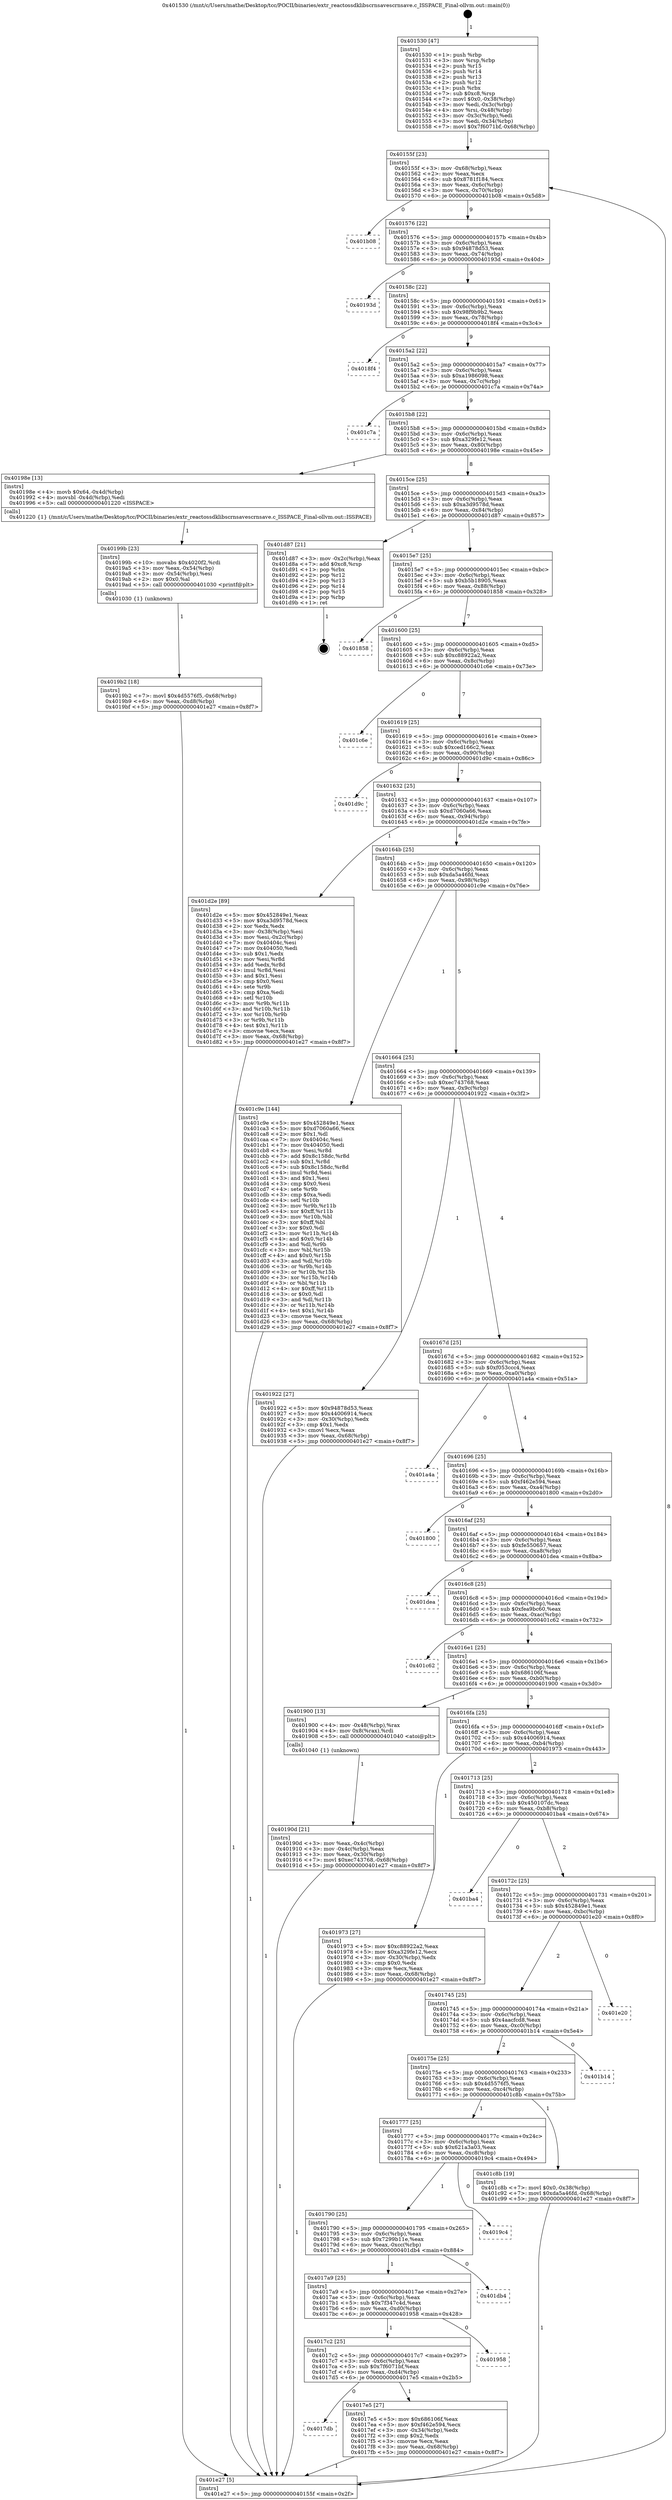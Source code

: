 digraph "0x401530" {
  label = "0x401530 (/mnt/c/Users/mathe/Desktop/tcc/POCII/binaries/extr_reactossdklibscrnsavescrnsave.c_ISSPACE_Final-ollvm.out::main(0))"
  labelloc = "t"
  node[shape=record]

  Entry [label="",width=0.3,height=0.3,shape=circle,fillcolor=black,style=filled]
  "0x40155f" [label="{
     0x40155f [23]\l
     | [instrs]\l
     &nbsp;&nbsp;0x40155f \<+3\>: mov -0x68(%rbp),%eax\l
     &nbsp;&nbsp;0x401562 \<+2\>: mov %eax,%ecx\l
     &nbsp;&nbsp;0x401564 \<+6\>: sub $0x8781f184,%ecx\l
     &nbsp;&nbsp;0x40156a \<+3\>: mov %eax,-0x6c(%rbp)\l
     &nbsp;&nbsp;0x40156d \<+3\>: mov %ecx,-0x70(%rbp)\l
     &nbsp;&nbsp;0x401570 \<+6\>: je 0000000000401b08 \<main+0x5d8\>\l
  }"]
  "0x401b08" [label="{
     0x401b08\l
  }", style=dashed]
  "0x401576" [label="{
     0x401576 [22]\l
     | [instrs]\l
     &nbsp;&nbsp;0x401576 \<+5\>: jmp 000000000040157b \<main+0x4b\>\l
     &nbsp;&nbsp;0x40157b \<+3\>: mov -0x6c(%rbp),%eax\l
     &nbsp;&nbsp;0x40157e \<+5\>: sub $0x94878d53,%eax\l
     &nbsp;&nbsp;0x401583 \<+3\>: mov %eax,-0x74(%rbp)\l
     &nbsp;&nbsp;0x401586 \<+6\>: je 000000000040193d \<main+0x40d\>\l
  }"]
  Exit [label="",width=0.3,height=0.3,shape=circle,fillcolor=black,style=filled,peripheries=2]
  "0x40193d" [label="{
     0x40193d\l
  }", style=dashed]
  "0x40158c" [label="{
     0x40158c [22]\l
     | [instrs]\l
     &nbsp;&nbsp;0x40158c \<+5\>: jmp 0000000000401591 \<main+0x61\>\l
     &nbsp;&nbsp;0x401591 \<+3\>: mov -0x6c(%rbp),%eax\l
     &nbsp;&nbsp;0x401594 \<+5\>: sub $0x98f9b9b2,%eax\l
     &nbsp;&nbsp;0x401599 \<+3\>: mov %eax,-0x78(%rbp)\l
     &nbsp;&nbsp;0x40159c \<+6\>: je 00000000004018f4 \<main+0x3c4\>\l
  }"]
  "0x4019b2" [label="{
     0x4019b2 [18]\l
     | [instrs]\l
     &nbsp;&nbsp;0x4019b2 \<+7\>: movl $0x4d5576f5,-0x68(%rbp)\l
     &nbsp;&nbsp;0x4019b9 \<+6\>: mov %eax,-0xd8(%rbp)\l
     &nbsp;&nbsp;0x4019bf \<+5\>: jmp 0000000000401e27 \<main+0x8f7\>\l
  }"]
  "0x4018f4" [label="{
     0x4018f4\l
  }", style=dashed]
  "0x4015a2" [label="{
     0x4015a2 [22]\l
     | [instrs]\l
     &nbsp;&nbsp;0x4015a2 \<+5\>: jmp 00000000004015a7 \<main+0x77\>\l
     &nbsp;&nbsp;0x4015a7 \<+3\>: mov -0x6c(%rbp),%eax\l
     &nbsp;&nbsp;0x4015aa \<+5\>: sub $0xa1986098,%eax\l
     &nbsp;&nbsp;0x4015af \<+3\>: mov %eax,-0x7c(%rbp)\l
     &nbsp;&nbsp;0x4015b2 \<+6\>: je 0000000000401c7a \<main+0x74a\>\l
  }"]
  "0x40199b" [label="{
     0x40199b [23]\l
     | [instrs]\l
     &nbsp;&nbsp;0x40199b \<+10\>: movabs $0x4020f2,%rdi\l
     &nbsp;&nbsp;0x4019a5 \<+3\>: mov %eax,-0x54(%rbp)\l
     &nbsp;&nbsp;0x4019a8 \<+3\>: mov -0x54(%rbp),%esi\l
     &nbsp;&nbsp;0x4019ab \<+2\>: mov $0x0,%al\l
     &nbsp;&nbsp;0x4019ad \<+5\>: call 0000000000401030 \<printf@plt\>\l
     | [calls]\l
     &nbsp;&nbsp;0x401030 \{1\} (unknown)\l
  }"]
  "0x401c7a" [label="{
     0x401c7a\l
  }", style=dashed]
  "0x4015b8" [label="{
     0x4015b8 [22]\l
     | [instrs]\l
     &nbsp;&nbsp;0x4015b8 \<+5\>: jmp 00000000004015bd \<main+0x8d\>\l
     &nbsp;&nbsp;0x4015bd \<+3\>: mov -0x6c(%rbp),%eax\l
     &nbsp;&nbsp;0x4015c0 \<+5\>: sub $0xa329fe12,%eax\l
     &nbsp;&nbsp;0x4015c5 \<+3\>: mov %eax,-0x80(%rbp)\l
     &nbsp;&nbsp;0x4015c8 \<+6\>: je 000000000040198e \<main+0x45e\>\l
  }"]
  "0x40190d" [label="{
     0x40190d [21]\l
     | [instrs]\l
     &nbsp;&nbsp;0x40190d \<+3\>: mov %eax,-0x4c(%rbp)\l
     &nbsp;&nbsp;0x401910 \<+3\>: mov -0x4c(%rbp),%eax\l
     &nbsp;&nbsp;0x401913 \<+3\>: mov %eax,-0x30(%rbp)\l
     &nbsp;&nbsp;0x401916 \<+7\>: movl $0xec743768,-0x68(%rbp)\l
     &nbsp;&nbsp;0x40191d \<+5\>: jmp 0000000000401e27 \<main+0x8f7\>\l
  }"]
  "0x40198e" [label="{
     0x40198e [13]\l
     | [instrs]\l
     &nbsp;&nbsp;0x40198e \<+4\>: movb $0x64,-0x4d(%rbp)\l
     &nbsp;&nbsp;0x401992 \<+4\>: movsbl -0x4d(%rbp),%edi\l
     &nbsp;&nbsp;0x401996 \<+5\>: call 0000000000401220 \<ISSPACE\>\l
     | [calls]\l
     &nbsp;&nbsp;0x401220 \{1\} (/mnt/c/Users/mathe/Desktop/tcc/POCII/binaries/extr_reactossdklibscrnsavescrnsave.c_ISSPACE_Final-ollvm.out::ISSPACE)\l
  }"]
  "0x4015ce" [label="{
     0x4015ce [25]\l
     | [instrs]\l
     &nbsp;&nbsp;0x4015ce \<+5\>: jmp 00000000004015d3 \<main+0xa3\>\l
     &nbsp;&nbsp;0x4015d3 \<+3\>: mov -0x6c(%rbp),%eax\l
     &nbsp;&nbsp;0x4015d6 \<+5\>: sub $0xa3d9578d,%eax\l
     &nbsp;&nbsp;0x4015db \<+6\>: mov %eax,-0x84(%rbp)\l
     &nbsp;&nbsp;0x4015e1 \<+6\>: je 0000000000401d87 \<main+0x857\>\l
  }"]
  "0x401530" [label="{
     0x401530 [47]\l
     | [instrs]\l
     &nbsp;&nbsp;0x401530 \<+1\>: push %rbp\l
     &nbsp;&nbsp;0x401531 \<+3\>: mov %rsp,%rbp\l
     &nbsp;&nbsp;0x401534 \<+2\>: push %r15\l
     &nbsp;&nbsp;0x401536 \<+2\>: push %r14\l
     &nbsp;&nbsp;0x401538 \<+2\>: push %r13\l
     &nbsp;&nbsp;0x40153a \<+2\>: push %r12\l
     &nbsp;&nbsp;0x40153c \<+1\>: push %rbx\l
     &nbsp;&nbsp;0x40153d \<+7\>: sub $0xc8,%rsp\l
     &nbsp;&nbsp;0x401544 \<+7\>: movl $0x0,-0x38(%rbp)\l
     &nbsp;&nbsp;0x40154b \<+3\>: mov %edi,-0x3c(%rbp)\l
     &nbsp;&nbsp;0x40154e \<+4\>: mov %rsi,-0x48(%rbp)\l
     &nbsp;&nbsp;0x401552 \<+3\>: mov -0x3c(%rbp),%edi\l
     &nbsp;&nbsp;0x401555 \<+3\>: mov %edi,-0x34(%rbp)\l
     &nbsp;&nbsp;0x401558 \<+7\>: movl $0x7f6071bf,-0x68(%rbp)\l
  }"]
  "0x401d87" [label="{
     0x401d87 [21]\l
     | [instrs]\l
     &nbsp;&nbsp;0x401d87 \<+3\>: mov -0x2c(%rbp),%eax\l
     &nbsp;&nbsp;0x401d8a \<+7\>: add $0xc8,%rsp\l
     &nbsp;&nbsp;0x401d91 \<+1\>: pop %rbx\l
     &nbsp;&nbsp;0x401d92 \<+2\>: pop %r12\l
     &nbsp;&nbsp;0x401d94 \<+2\>: pop %r13\l
     &nbsp;&nbsp;0x401d96 \<+2\>: pop %r14\l
     &nbsp;&nbsp;0x401d98 \<+2\>: pop %r15\l
     &nbsp;&nbsp;0x401d9a \<+1\>: pop %rbp\l
     &nbsp;&nbsp;0x401d9b \<+1\>: ret\l
  }"]
  "0x4015e7" [label="{
     0x4015e7 [25]\l
     | [instrs]\l
     &nbsp;&nbsp;0x4015e7 \<+5\>: jmp 00000000004015ec \<main+0xbc\>\l
     &nbsp;&nbsp;0x4015ec \<+3\>: mov -0x6c(%rbp),%eax\l
     &nbsp;&nbsp;0x4015ef \<+5\>: sub $0xb5b18905,%eax\l
     &nbsp;&nbsp;0x4015f4 \<+6\>: mov %eax,-0x88(%rbp)\l
     &nbsp;&nbsp;0x4015fa \<+6\>: je 0000000000401858 \<main+0x328\>\l
  }"]
  "0x401e27" [label="{
     0x401e27 [5]\l
     | [instrs]\l
     &nbsp;&nbsp;0x401e27 \<+5\>: jmp 000000000040155f \<main+0x2f\>\l
  }"]
  "0x401858" [label="{
     0x401858\l
  }", style=dashed]
  "0x401600" [label="{
     0x401600 [25]\l
     | [instrs]\l
     &nbsp;&nbsp;0x401600 \<+5\>: jmp 0000000000401605 \<main+0xd5\>\l
     &nbsp;&nbsp;0x401605 \<+3\>: mov -0x6c(%rbp),%eax\l
     &nbsp;&nbsp;0x401608 \<+5\>: sub $0xc88922a2,%eax\l
     &nbsp;&nbsp;0x40160d \<+6\>: mov %eax,-0x8c(%rbp)\l
     &nbsp;&nbsp;0x401613 \<+6\>: je 0000000000401c6e \<main+0x73e\>\l
  }"]
  "0x4017db" [label="{
     0x4017db\l
  }", style=dashed]
  "0x401c6e" [label="{
     0x401c6e\l
  }", style=dashed]
  "0x401619" [label="{
     0x401619 [25]\l
     | [instrs]\l
     &nbsp;&nbsp;0x401619 \<+5\>: jmp 000000000040161e \<main+0xee\>\l
     &nbsp;&nbsp;0x40161e \<+3\>: mov -0x6c(%rbp),%eax\l
     &nbsp;&nbsp;0x401621 \<+5\>: sub $0xced166c2,%eax\l
     &nbsp;&nbsp;0x401626 \<+6\>: mov %eax,-0x90(%rbp)\l
     &nbsp;&nbsp;0x40162c \<+6\>: je 0000000000401d9c \<main+0x86c\>\l
  }"]
  "0x4017e5" [label="{
     0x4017e5 [27]\l
     | [instrs]\l
     &nbsp;&nbsp;0x4017e5 \<+5\>: mov $0x686106f,%eax\l
     &nbsp;&nbsp;0x4017ea \<+5\>: mov $0xf462e594,%ecx\l
     &nbsp;&nbsp;0x4017ef \<+3\>: mov -0x34(%rbp),%edx\l
     &nbsp;&nbsp;0x4017f2 \<+3\>: cmp $0x2,%edx\l
     &nbsp;&nbsp;0x4017f5 \<+3\>: cmovne %ecx,%eax\l
     &nbsp;&nbsp;0x4017f8 \<+3\>: mov %eax,-0x68(%rbp)\l
     &nbsp;&nbsp;0x4017fb \<+5\>: jmp 0000000000401e27 \<main+0x8f7\>\l
  }"]
  "0x401d9c" [label="{
     0x401d9c\l
  }", style=dashed]
  "0x401632" [label="{
     0x401632 [25]\l
     | [instrs]\l
     &nbsp;&nbsp;0x401632 \<+5\>: jmp 0000000000401637 \<main+0x107\>\l
     &nbsp;&nbsp;0x401637 \<+3\>: mov -0x6c(%rbp),%eax\l
     &nbsp;&nbsp;0x40163a \<+5\>: sub $0xd7060a66,%eax\l
     &nbsp;&nbsp;0x40163f \<+6\>: mov %eax,-0x94(%rbp)\l
     &nbsp;&nbsp;0x401645 \<+6\>: je 0000000000401d2e \<main+0x7fe\>\l
  }"]
  "0x4017c2" [label="{
     0x4017c2 [25]\l
     | [instrs]\l
     &nbsp;&nbsp;0x4017c2 \<+5\>: jmp 00000000004017c7 \<main+0x297\>\l
     &nbsp;&nbsp;0x4017c7 \<+3\>: mov -0x6c(%rbp),%eax\l
     &nbsp;&nbsp;0x4017ca \<+5\>: sub $0x7f6071bf,%eax\l
     &nbsp;&nbsp;0x4017cf \<+6\>: mov %eax,-0xd4(%rbp)\l
     &nbsp;&nbsp;0x4017d5 \<+6\>: je 00000000004017e5 \<main+0x2b5\>\l
  }"]
  "0x401d2e" [label="{
     0x401d2e [89]\l
     | [instrs]\l
     &nbsp;&nbsp;0x401d2e \<+5\>: mov $0x452849e1,%eax\l
     &nbsp;&nbsp;0x401d33 \<+5\>: mov $0xa3d9578d,%ecx\l
     &nbsp;&nbsp;0x401d38 \<+2\>: xor %edx,%edx\l
     &nbsp;&nbsp;0x401d3a \<+3\>: mov -0x38(%rbp),%esi\l
     &nbsp;&nbsp;0x401d3d \<+3\>: mov %esi,-0x2c(%rbp)\l
     &nbsp;&nbsp;0x401d40 \<+7\>: mov 0x40404c,%esi\l
     &nbsp;&nbsp;0x401d47 \<+7\>: mov 0x404050,%edi\l
     &nbsp;&nbsp;0x401d4e \<+3\>: sub $0x1,%edx\l
     &nbsp;&nbsp;0x401d51 \<+3\>: mov %esi,%r8d\l
     &nbsp;&nbsp;0x401d54 \<+3\>: add %edx,%r8d\l
     &nbsp;&nbsp;0x401d57 \<+4\>: imul %r8d,%esi\l
     &nbsp;&nbsp;0x401d5b \<+3\>: and $0x1,%esi\l
     &nbsp;&nbsp;0x401d5e \<+3\>: cmp $0x0,%esi\l
     &nbsp;&nbsp;0x401d61 \<+4\>: sete %r9b\l
     &nbsp;&nbsp;0x401d65 \<+3\>: cmp $0xa,%edi\l
     &nbsp;&nbsp;0x401d68 \<+4\>: setl %r10b\l
     &nbsp;&nbsp;0x401d6c \<+3\>: mov %r9b,%r11b\l
     &nbsp;&nbsp;0x401d6f \<+3\>: and %r10b,%r11b\l
     &nbsp;&nbsp;0x401d72 \<+3\>: xor %r10b,%r9b\l
     &nbsp;&nbsp;0x401d75 \<+3\>: or %r9b,%r11b\l
     &nbsp;&nbsp;0x401d78 \<+4\>: test $0x1,%r11b\l
     &nbsp;&nbsp;0x401d7c \<+3\>: cmovne %ecx,%eax\l
     &nbsp;&nbsp;0x401d7f \<+3\>: mov %eax,-0x68(%rbp)\l
     &nbsp;&nbsp;0x401d82 \<+5\>: jmp 0000000000401e27 \<main+0x8f7\>\l
  }"]
  "0x40164b" [label="{
     0x40164b [25]\l
     | [instrs]\l
     &nbsp;&nbsp;0x40164b \<+5\>: jmp 0000000000401650 \<main+0x120\>\l
     &nbsp;&nbsp;0x401650 \<+3\>: mov -0x6c(%rbp),%eax\l
     &nbsp;&nbsp;0x401653 \<+5\>: sub $0xda5a46fd,%eax\l
     &nbsp;&nbsp;0x401658 \<+6\>: mov %eax,-0x98(%rbp)\l
     &nbsp;&nbsp;0x40165e \<+6\>: je 0000000000401c9e \<main+0x76e\>\l
  }"]
  "0x401958" [label="{
     0x401958\l
  }", style=dashed]
  "0x401c9e" [label="{
     0x401c9e [144]\l
     | [instrs]\l
     &nbsp;&nbsp;0x401c9e \<+5\>: mov $0x452849e1,%eax\l
     &nbsp;&nbsp;0x401ca3 \<+5\>: mov $0xd7060a66,%ecx\l
     &nbsp;&nbsp;0x401ca8 \<+2\>: mov $0x1,%dl\l
     &nbsp;&nbsp;0x401caa \<+7\>: mov 0x40404c,%esi\l
     &nbsp;&nbsp;0x401cb1 \<+7\>: mov 0x404050,%edi\l
     &nbsp;&nbsp;0x401cb8 \<+3\>: mov %esi,%r8d\l
     &nbsp;&nbsp;0x401cbb \<+7\>: add $0x8c158dc,%r8d\l
     &nbsp;&nbsp;0x401cc2 \<+4\>: sub $0x1,%r8d\l
     &nbsp;&nbsp;0x401cc6 \<+7\>: sub $0x8c158dc,%r8d\l
     &nbsp;&nbsp;0x401ccd \<+4\>: imul %r8d,%esi\l
     &nbsp;&nbsp;0x401cd1 \<+3\>: and $0x1,%esi\l
     &nbsp;&nbsp;0x401cd4 \<+3\>: cmp $0x0,%esi\l
     &nbsp;&nbsp;0x401cd7 \<+4\>: sete %r9b\l
     &nbsp;&nbsp;0x401cdb \<+3\>: cmp $0xa,%edi\l
     &nbsp;&nbsp;0x401cde \<+4\>: setl %r10b\l
     &nbsp;&nbsp;0x401ce2 \<+3\>: mov %r9b,%r11b\l
     &nbsp;&nbsp;0x401ce5 \<+4\>: xor $0xff,%r11b\l
     &nbsp;&nbsp;0x401ce9 \<+3\>: mov %r10b,%bl\l
     &nbsp;&nbsp;0x401cec \<+3\>: xor $0xff,%bl\l
     &nbsp;&nbsp;0x401cef \<+3\>: xor $0x0,%dl\l
     &nbsp;&nbsp;0x401cf2 \<+3\>: mov %r11b,%r14b\l
     &nbsp;&nbsp;0x401cf5 \<+4\>: and $0x0,%r14b\l
     &nbsp;&nbsp;0x401cf9 \<+3\>: and %dl,%r9b\l
     &nbsp;&nbsp;0x401cfc \<+3\>: mov %bl,%r15b\l
     &nbsp;&nbsp;0x401cff \<+4\>: and $0x0,%r15b\l
     &nbsp;&nbsp;0x401d03 \<+3\>: and %dl,%r10b\l
     &nbsp;&nbsp;0x401d06 \<+3\>: or %r9b,%r14b\l
     &nbsp;&nbsp;0x401d09 \<+3\>: or %r10b,%r15b\l
     &nbsp;&nbsp;0x401d0c \<+3\>: xor %r15b,%r14b\l
     &nbsp;&nbsp;0x401d0f \<+3\>: or %bl,%r11b\l
     &nbsp;&nbsp;0x401d12 \<+4\>: xor $0xff,%r11b\l
     &nbsp;&nbsp;0x401d16 \<+3\>: or $0x0,%dl\l
     &nbsp;&nbsp;0x401d19 \<+3\>: and %dl,%r11b\l
     &nbsp;&nbsp;0x401d1c \<+3\>: or %r11b,%r14b\l
     &nbsp;&nbsp;0x401d1f \<+4\>: test $0x1,%r14b\l
     &nbsp;&nbsp;0x401d23 \<+3\>: cmovne %ecx,%eax\l
     &nbsp;&nbsp;0x401d26 \<+3\>: mov %eax,-0x68(%rbp)\l
     &nbsp;&nbsp;0x401d29 \<+5\>: jmp 0000000000401e27 \<main+0x8f7\>\l
  }"]
  "0x401664" [label="{
     0x401664 [25]\l
     | [instrs]\l
     &nbsp;&nbsp;0x401664 \<+5\>: jmp 0000000000401669 \<main+0x139\>\l
     &nbsp;&nbsp;0x401669 \<+3\>: mov -0x6c(%rbp),%eax\l
     &nbsp;&nbsp;0x40166c \<+5\>: sub $0xec743768,%eax\l
     &nbsp;&nbsp;0x401671 \<+6\>: mov %eax,-0x9c(%rbp)\l
     &nbsp;&nbsp;0x401677 \<+6\>: je 0000000000401922 \<main+0x3f2\>\l
  }"]
  "0x4017a9" [label="{
     0x4017a9 [25]\l
     | [instrs]\l
     &nbsp;&nbsp;0x4017a9 \<+5\>: jmp 00000000004017ae \<main+0x27e\>\l
     &nbsp;&nbsp;0x4017ae \<+3\>: mov -0x6c(%rbp),%eax\l
     &nbsp;&nbsp;0x4017b1 \<+5\>: sub $0x7f347c4d,%eax\l
     &nbsp;&nbsp;0x4017b6 \<+6\>: mov %eax,-0xd0(%rbp)\l
     &nbsp;&nbsp;0x4017bc \<+6\>: je 0000000000401958 \<main+0x428\>\l
  }"]
  "0x401922" [label="{
     0x401922 [27]\l
     | [instrs]\l
     &nbsp;&nbsp;0x401922 \<+5\>: mov $0x94878d53,%eax\l
     &nbsp;&nbsp;0x401927 \<+5\>: mov $0x44006914,%ecx\l
     &nbsp;&nbsp;0x40192c \<+3\>: mov -0x30(%rbp),%edx\l
     &nbsp;&nbsp;0x40192f \<+3\>: cmp $0x1,%edx\l
     &nbsp;&nbsp;0x401932 \<+3\>: cmovl %ecx,%eax\l
     &nbsp;&nbsp;0x401935 \<+3\>: mov %eax,-0x68(%rbp)\l
     &nbsp;&nbsp;0x401938 \<+5\>: jmp 0000000000401e27 \<main+0x8f7\>\l
  }"]
  "0x40167d" [label="{
     0x40167d [25]\l
     | [instrs]\l
     &nbsp;&nbsp;0x40167d \<+5\>: jmp 0000000000401682 \<main+0x152\>\l
     &nbsp;&nbsp;0x401682 \<+3\>: mov -0x6c(%rbp),%eax\l
     &nbsp;&nbsp;0x401685 \<+5\>: sub $0xf053ccc4,%eax\l
     &nbsp;&nbsp;0x40168a \<+6\>: mov %eax,-0xa0(%rbp)\l
     &nbsp;&nbsp;0x401690 \<+6\>: je 0000000000401a4a \<main+0x51a\>\l
  }"]
  "0x401db4" [label="{
     0x401db4\l
  }", style=dashed]
  "0x401a4a" [label="{
     0x401a4a\l
  }", style=dashed]
  "0x401696" [label="{
     0x401696 [25]\l
     | [instrs]\l
     &nbsp;&nbsp;0x401696 \<+5\>: jmp 000000000040169b \<main+0x16b\>\l
     &nbsp;&nbsp;0x40169b \<+3\>: mov -0x6c(%rbp),%eax\l
     &nbsp;&nbsp;0x40169e \<+5\>: sub $0xf462e594,%eax\l
     &nbsp;&nbsp;0x4016a3 \<+6\>: mov %eax,-0xa4(%rbp)\l
     &nbsp;&nbsp;0x4016a9 \<+6\>: je 0000000000401800 \<main+0x2d0\>\l
  }"]
  "0x401790" [label="{
     0x401790 [25]\l
     | [instrs]\l
     &nbsp;&nbsp;0x401790 \<+5\>: jmp 0000000000401795 \<main+0x265\>\l
     &nbsp;&nbsp;0x401795 \<+3\>: mov -0x6c(%rbp),%eax\l
     &nbsp;&nbsp;0x401798 \<+5\>: sub $0x7299b11e,%eax\l
     &nbsp;&nbsp;0x40179d \<+6\>: mov %eax,-0xcc(%rbp)\l
     &nbsp;&nbsp;0x4017a3 \<+6\>: je 0000000000401db4 \<main+0x884\>\l
  }"]
  "0x401800" [label="{
     0x401800\l
  }", style=dashed]
  "0x4016af" [label="{
     0x4016af [25]\l
     | [instrs]\l
     &nbsp;&nbsp;0x4016af \<+5\>: jmp 00000000004016b4 \<main+0x184\>\l
     &nbsp;&nbsp;0x4016b4 \<+3\>: mov -0x6c(%rbp),%eax\l
     &nbsp;&nbsp;0x4016b7 \<+5\>: sub $0xfe550657,%eax\l
     &nbsp;&nbsp;0x4016bc \<+6\>: mov %eax,-0xa8(%rbp)\l
     &nbsp;&nbsp;0x4016c2 \<+6\>: je 0000000000401dea \<main+0x8ba\>\l
  }"]
  "0x4019c4" [label="{
     0x4019c4\l
  }", style=dashed]
  "0x401dea" [label="{
     0x401dea\l
  }", style=dashed]
  "0x4016c8" [label="{
     0x4016c8 [25]\l
     | [instrs]\l
     &nbsp;&nbsp;0x4016c8 \<+5\>: jmp 00000000004016cd \<main+0x19d\>\l
     &nbsp;&nbsp;0x4016cd \<+3\>: mov -0x6c(%rbp),%eax\l
     &nbsp;&nbsp;0x4016d0 \<+5\>: sub $0xfea9bc60,%eax\l
     &nbsp;&nbsp;0x4016d5 \<+6\>: mov %eax,-0xac(%rbp)\l
     &nbsp;&nbsp;0x4016db \<+6\>: je 0000000000401c62 \<main+0x732\>\l
  }"]
  "0x401777" [label="{
     0x401777 [25]\l
     | [instrs]\l
     &nbsp;&nbsp;0x401777 \<+5\>: jmp 000000000040177c \<main+0x24c\>\l
     &nbsp;&nbsp;0x40177c \<+3\>: mov -0x6c(%rbp),%eax\l
     &nbsp;&nbsp;0x40177f \<+5\>: sub $0x621a3a03,%eax\l
     &nbsp;&nbsp;0x401784 \<+6\>: mov %eax,-0xc8(%rbp)\l
     &nbsp;&nbsp;0x40178a \<+6\>: je 00000000004019c4 \<main+0x494\>\l
  }"]
  "0x401c62" [label="{
     0x401c62\l
  }", style=dashed]
  "0x4016e1" [label="{
     0x4016e1 [25]\l
     | [instrs]\l
     &nbsp;&nbsp;0x4016e1 \<+5\>: jmp 00000000004016e6 \<main+0x1b6\>\l
     &nbsp;&nbsp;0x4016e6 \<+3\>: mov -0x6c(%rbp),%eax\l
     &nbsp;&nbsp;0x4016e9 \<+5\>: sub $0x686106f,%eax\l
     &nbsp;&nbsp;0x4016ee \<+6\>: mov %eax,-0xb0(%rbp)\l
     &nbsp;&nbsp;0x4016f4 \<+6\>: je 0000000000401900 \<main+0x3d0\>\l
  }"]
  "0x401c8b" [label="{
     0x401c8b [19]\l
     | [instrs]\l
     &nbsp;&nbsp;0x401c8b \<+7\>: movl $0x0,-0x38(%rbp)\l
     &nbsp;&nbsp;0x401c92 \<+7\>: movl $0xda5a46fd,-0x68(%rbp)\l
     &nbsp;&nbsp;0x401c99 \<+5\>: jmp 0000000000401e27 \<main+0x8f7\>\l
  }"]
  "0x401900" [label="{
     0x401900 [13]\l
     | [instrs]\l
     &nbsp;&nbsp;0x401900 \<+4\>: mov -0x48(%rbp),%rax\l
     &nbsp;&nbsp;0x401904 \<+4\>: mov 0x8(%rax),%rdi\l
     &nbsp;&nbsp;0x401908 \<+5\>: call 0000000000401040 \<atoi@plt\>\l
     | [calls]\l
     &nbsp;&nbsp;0x401040 \{1\} (unknown)\l
  }"]
  "0x4016fa" [label="{
     0x4016fa [25]\l
     | [instrs]\l
     &nbsp;&nbsp;0x4016fa \<+5\>: jmp 00000000004016ff \<main+0x1cf\>\l
     &nbsp;&nbsp;0x4016ff \<+3\>: mov -0x6c(%rbp),%eax\l
     &nbsp;&nbsp;0x401702 \<+5\>: sub $0x44006914,%eax\l
     &nbsp;&nbsp;0x401707 \<+6\>: mov %eax,-0xb4(%rbp)\l
     &nbsp;&nbsp;0x40170d \<+6\>: je 0000000000401973 \<main+0x443\>\l
  }"]
  "0x40175e" [label="{
     0x40175e [25]\l
     | [instrs]\l
     &nbsp;&nbsp;0x40175e \<+5\>: jmp 0000000000401763 \<main+0x233\>\l
     &nbsp;&nbsp;0x401763 \<+3\>: mov -0x6c(%rbp),%eax\l
     &nbsp;&nbsp;0x401766 \<+5\>: sub $0x4d5576f5,%eax\l
     &nbsp;&nbsp;0x40176b \<+6\>: mov %eax,-0xc4(%rbp)\l
     &nbsp;&nbsp;0x401771 \<+6\>: je 0000000000401c8b \<main+0x75b\>\l
  }"]
  "0x401973" [label="{
     0x401973 [27]\l
     | [instrs]\l
     &nbsp;&nbsp;0x401973 \<+5\>: mov $0xc88922a2,%eax\l
     &nbsp;&nbsp;0x401978 \<+5\>: mov $0xa329fe12,%ecx\l
     &nbsp;&nbsp;0x40197d \<+3\>: mov -0x30(%rbp),%edx\l
     &nbsp;&nbsp;0x401980 \<+3\>: cmp $0x0,%edx\l
     &nbsp;&nbsp;0x401983 \<+3\>: cmove %ecx,%eax\l
     &nbsp;&nbsp;0x401986 \<+3\>: mov %eax,-0x68(%rbp)\l
     &nbsp;&nbsp;0x401989 \<+5\>: jmp 0000000000401e27 \<main+0x8f7\>\l
  }"]
  "0x401713" [label="{
     0x401713 [25]\l
     | [instrs]\l
     &nbsp;&nbsp;0x401713 \<+5\>: jmp 0000000000401718 \<main+0x1e8\>\l
     &nbsp;&nbsp;0x401718 \<+3\>: mov -0x6c(%rbp),%eax\l
     &nbsp;&nbsp;0x40171b \<+5\>: sub $0x450107dc,%eax\l
     &nbsp;&nbsp;0x401720 \<+6\>: mov %eax,-0xb8(%rbp)\l
     &nbsp;&nbsp;0x401726 \<+6\>: je 0000000000401ba4 \<main+0x674\>\l
  }"]
  "0x401b14" [label="{
     0x401b14\l
  }", style=dashed]
  "0x401ba4" [label="{
     0x401ba4\l
  }", style=dashed]
  "0x40172c" [label="{
     0x40172c [25]\l
     | [instrs]\l
     &nbsp;&nbsp;0x40172c \<+5\>: jmp 0000000000401731 \<main+0x201\>\l
     &nbsp;&nbsp;0x401731 \<+3\>: mov -0x6c(%rbp),%eax\l
     &nbsp;&nbsp;0x401734 \<+5\>: sub $0x452849e1,%eax\l
     &nbsp;&nbsp;0x401739 \<+6\>: mov %eax,-0xbc(%rbp)\l
     &nbsp;&nbsp;0x40173f \<+6\>: je 0000000000401e20 \<main+0x8f0\>\l
  }"]
  "0x401745" [label="{
     0x401745 [25]\l
     | [instrs]\l
     &nbsp;&nbsp;0x401745 \<+5\>: jmp 000000000040174a \<main+0x21a\>\l
     &nbsp;&nbsp;0x40174a \<+3\>: mov -0x6c(%rbp),%eax\l
     &nbsp;&nbsp;0x40174d \<+5\>: sub $0x4aacfcd8,%eax\l
     &nbsp;&nbsp;0x401752 \<+6\>: mov %eax,-0xc0(%rbp)\l
     &nbsp;&nbsp;0x401758 \<+6\>: je 0000000000401b14 \<main+0x5e4\>\l
  }"]
  "0x401e20" [label="{
     0x401e20\l
  }", style=dashed]
  Entry -> "0x401530" [label=" 1"]
  "0x40155f" -> "0x401b08" [label=" 0"]
  "0x40155f" -> "0x401576" [label=" 9"]
  "0x401d87" -> Exit [label=" 1"]
  "0x401576" -> "0x40193d" [label=" 0"]
  "0x401576" -> "0x40158c" [label=" 9"]
  "0x401d2e" -> "0x401e27" [label=" 1"]
  "0x40158c" -> "0x4018f4" [label=" 0"]
  "0x40158c" -> "0x4015a2" [label=" 9"]
  "0x401c9e" -> "0x401e27" [label=" 1"]
  "0x4015a2" -> "0x401c7a" [label=" 0"]
  "0x4015a2" -> "0x4015b8" [label=" 9"]
  "0x401c8b" -> "0x401e27" [label=" 1"]
  "0x4015b8" -> "0x40198e" [label=" 1"]
  "0x4015b8" -> "0x4015ce" [label=" 8"]
  "0x4019b2" -> "0x401e27" [label=" 1"]
  "0x4015ce" -> "0x401d87" [label=" 1"]
  "0x4015ce" -> "0x4015e7" [label=" 7"]
  "0x40199b" -> "0x4019b2" [label=" 1"]
  "0x4015e7" -> "0x401858" [label=" 0"]
  "0x4015e7" -> "0x401600" [label=" 7"]
  "0x40198e" -> "0x40199b" [label=" 1"]
  "0x401600" -> "0x401c6e" [label=" 0"]
  "0x401600" -> "0x401619" [label=" 7"]
  "0x401973" -> "0x401e27" [label=" 1"]
  "0x401619" -> "0x401d9c" [label=" 0"]
  "0x401619" -> "0x401632" [label=" 7"]
  "0x401922" -> "0x401e27" [label=" 1"]
  "0x401632" -> "0x401d2e" [label=" 1"]
  "0x401632" -> "0x40164b" [label=" 6"]
  "0x401900" -> "0x40190d" [label=" 1"]
  "0x40164b" -> "0x401c9e" [label=" 1"]
  "0x40164b" -> "0x401664" [label=" 5"]
  "0x401e27" -> "0x40155f" [label=" 8"]
  "0x401664" -> "0x401922" [label=" 1"]
  "0x401664" -> "0x40167d" [label=" 4"]
  "0x4017e5" -> "0x401e27" [label=" 1"]
  "0x40167d" -> "0x401a4a" [label=" 0"]
  "0x40167d" -> "0x401696" [label=" 4"]
  "0x4017c2" -> "0x4017db" [label=" 0"]
  "0x401696" -> "0x401800" [label=" 0"]
  "0x401696" -> "0x4016af" [label=" 4"]
  "0x40190d" -> "0x401e27" [label=" 1"]
  "0x4016af" -> "0x401dea" [label=" 0"]
  "0x4016af" -> "0x4016c8" [label=" 4"]
  "0x4017a9" -> "0x4017c2" [label=" 1"]
  "0x4016c8" -> "0x401c62" [label=" 0"]
  "0x4016c8" -> "0x4016e1" [label=" 4"]
  "0x401530" -> "0x40155f" [label=" 1"]
  "0x4016e1" -> "0x401900" [label=" 1"]
  "0x4016e1" -> "0x4016fa" [label=" 3"]
  "0x401790" -> "0x4017a9" [label=" 1"]
  "0x4016fa" -> "0x401973" [label=" 1"]
  "0x4016fa" -> "0x401713" [label=" 2"]
  "0x4017c2" -> "0x4017e5" [label=" 1"]
  "0x401713" -> "0x401ba4" [label=" 0"]
  "0x401713" -> "0x40172c" [label=" 2"]
  "0x401777" -> "0x401790" [label=" 1"]
  "0x40172c" -> "0x401e20" [label=" 0"]
  "0x40172c" -> "0x401745" [label=" 2"]
  "0x401777" -> "0x4019c4" [label=" 0"]
  "0x401745" -> "0x401b14" [label=" 0"]
  "0x401745" -> "0x40175e" [label=" 2"]
  "0x401790" -> "0x401db4" [label=" 0"]
  "0x40175e" -> "0x401c8b" [label=" 1"]
  "0x40175e" -> "0x401777" [label=" 1"]
  "0x4017a9" -> "0x401958" [label=" 0"]
}
